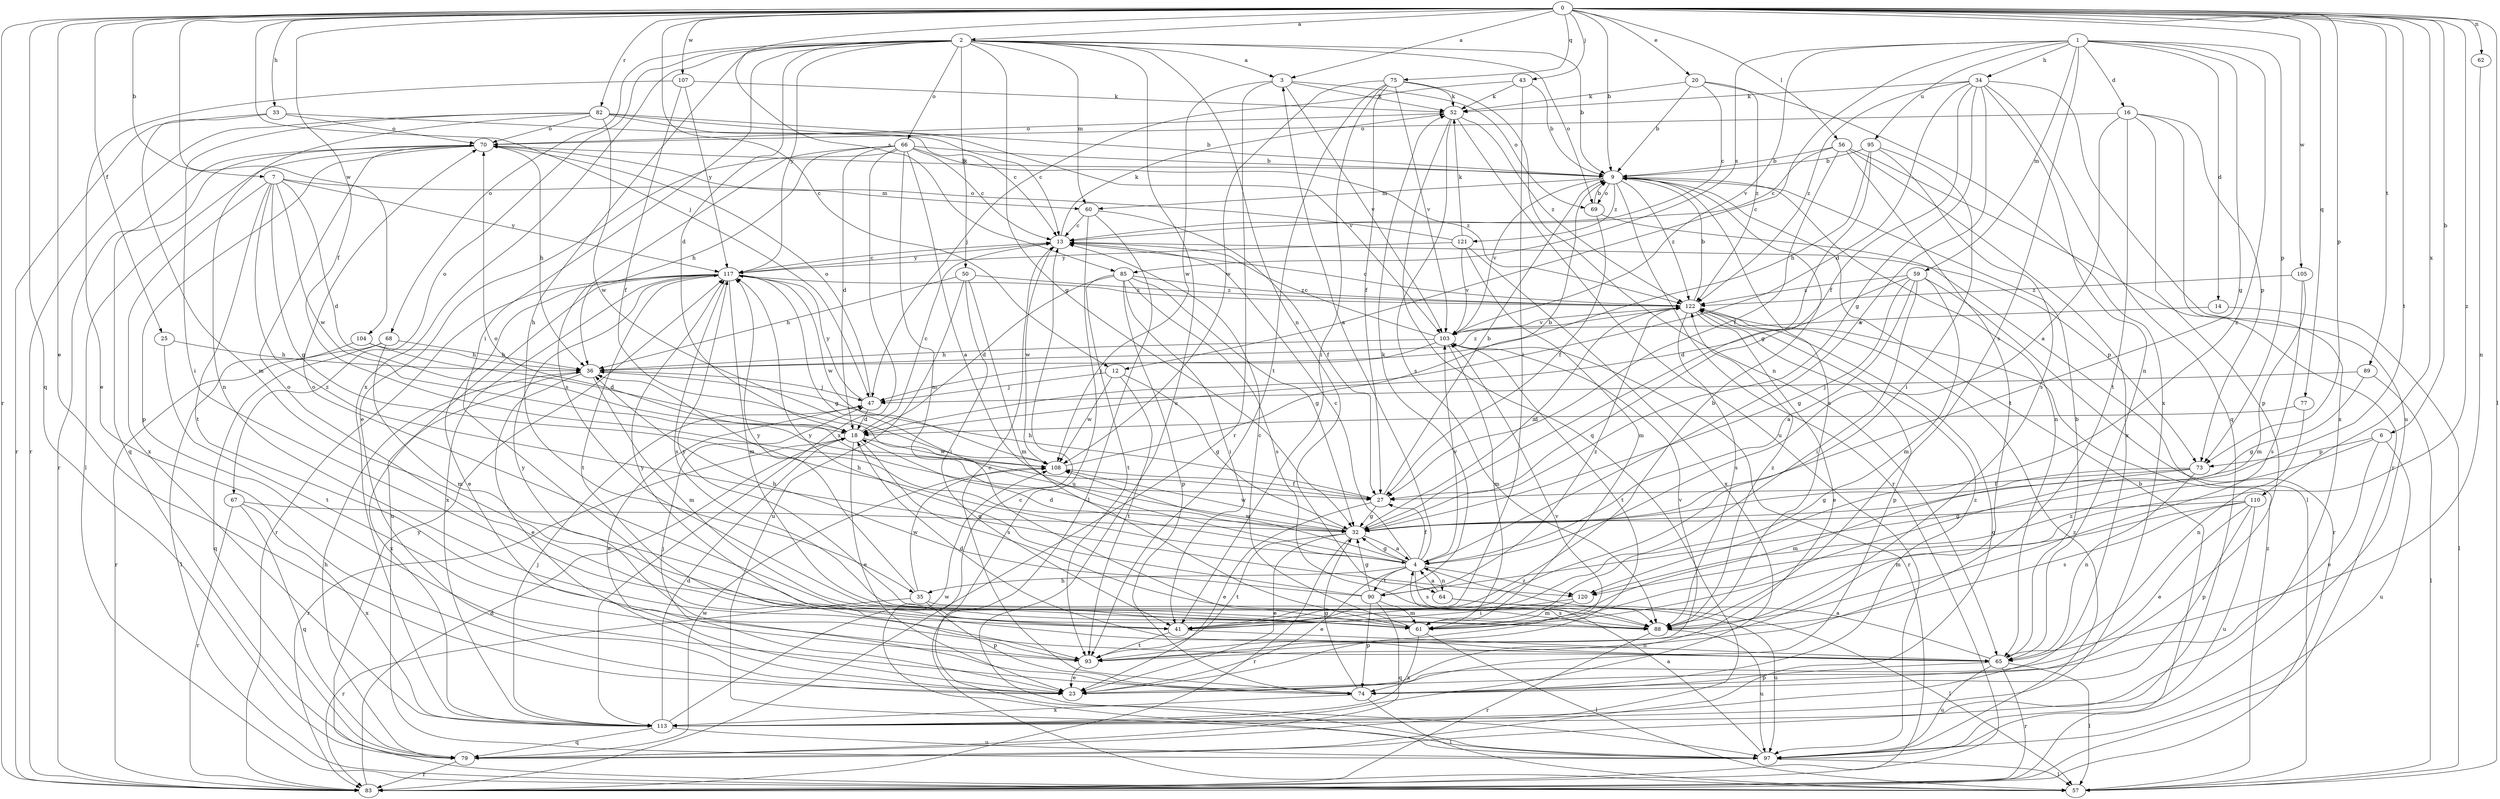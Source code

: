 strict digraph  {
0;
1;
2;
3;
4;
6;
7;
9;
12;
13;
14;
16;
18;
20;
23;
25;
27;
32;
33;
34;
35;
36;
41;
43;
47;
50;
52;
56;
57;
59;
60;
61;
62;
64;
65;
66;
67;
68;
69;
70;
73;
74;
75;
77;
79;
82;
83;
85;
88;
89;
90;
93;
95;
97;
103;
104;
105;
107;
108;
110;
113;
117;
120;
121;
122;
0 -> 2  [label=a];
0 -> 3  [label=a];
0 -> 6  [label=b];
0 -> 7  [label=b];
0 -> 9  [label=b];
0 -> 12  [label=c];
0 -> 20  [label=e];
0 -> 23  [label=e];
0 -> 25  [label=f];
0 -> 27  [label=f];
0 -> 33  [label=h];
0 -> 43  [label=j];
0 -> 47  [label=j];
0 -> 56  [label=l];
0 -> 57  [label=l];
0 -> 62  [label=n];
0 -> 73  [label=p];
0 -> 75  [label=q];
0 -> 77  [label=q];
0 -> 79  [label=q];
0 -> 82  [label=r];
0 -> 83  [label=r];
0 -> 85  [label=s];
0 -> 89  [label=t];
0 -> 90  [label=t];
0 -> 104  [label=w];
0 -> 105  [label=w];
0 -> 107  [label=w];
0 -> 110  [label=x];
0 -> 120  [label=z];
1 -> 12  [label=c];
1 -> 14  [label=d];
1 -> 16  [label=d];
1 -> 32  [label=g];
1 -> 34  [label=h];
1 -> 59  [label=m];
1 -> 73  [label=p];
1 -> 85  [label=s];
1 -> 88  [label=s];
1 -> 95  [label=u];
1 -> 103  [label=v];
1 -> 120  [label=z];
2 -> 3  [label=a];
2 -> 9  [label=b];
2 -> 18  [label=d];
2 -> 32  [label=g];
2 -> 35  [label=h];
2 -> 41  [label=i];
2 -> 50  [label=k];
2 -> 60  [label=m];
2 -> 64  [label=n];
2 -> 66  [label=o];
2 -> 67  [label=o];
2 -> 68  [label=o];
2 -> 69  [label=o];
2 -> 97  [label=u];
2 -> 113  [label=x];
2 -> 117  [label=y];
3 -> 52  [label=k];
3 -> 69  [label=o];
3 -> 83  [label=r];
3 -> 103  [label=v];
3 -> 108  [label=w];
4 -> 3  [label=a];
4 -> 13  [label=c];
4 -> 18  [label=d];
4 -> 23  [label=e];
4 -> 27  [label=f];
4 -> 32  [label=g];
4 -> 35  [label=h];
4 -> 36  [label=h];
4 -> 64  [label=n];
4 -> 88  [label=s];
4 -> 90  [label=t];
4 -> 103  [label=v];
4 -> 108  [label=w];
4 -> 120  [label=z];
6 -> 23  [label=e];
6 -> 73  [label=p];
6 -> 97  [label=u];
6 -> 120  [label=z];
7 -> 18  [label=d];
7 -> 32  [label=g];
7 -> 60  [label=m];
7 -> 93  [label=t];
7 -> 108  [label=w];
7 -> 113  [label=x];
7 -> 117  [label=y];
7 -> 120  [label=z];
9 -> 60  [label=m];
9 -> 65  [label=n];
9 -> 69  [label=o];
9 -> 83  [label=r];
9 -> 88  [label=s];
9 -> 103  [label=v];
9 -> 121  [label=z];
9 -> 122  [label=z];
12 -> 32  [label=g];
12 -> 47  [label=j];
12 -> 93  [label=t];
12 -> 108  [label=w];
13 -> 52  [label=k];
13 -> 73  [label=p];
13 -> 108  [label=w];
13 -> 117  [label=y];
14 -> 57  [label=l];
14 -> 103  [label=v];
16 -> 4  [label=a];
16 -> 70  [label=o];
16 -> 73  [label=p];
16 -> 74  [label=p];
16 -> 93  [label=t];
16 -> 113  [label=x];
18 -> 13  [label=c];
18 -> 23  [label=e];
18 -> 83  [label=r];
18 -> 88  [label=s];
18 -> 108  [label=w];
20 -> 9  [label=b];
20 -> 13  [label=c];
20 -> 52  [label=k];
20 -> 113  [label=x];
20 -> 122  [label=z];
23 -> 103  [label=v];
25 -> 36  [label=h];
25 -> 93  [label=t];
27 -> 9  [label=b];
27 -> 23  [label=e];
27 -> 32  [label=g];
27 -> 36  [label=h];
32 -> 4  [label=a];
32 -> 23  [label=e];
32 -> 70  [label=o];
32 -> 83  [label=r];
32 -> 93  [label=t];
32 -> 108  [label=w];
32 -> 122  [label=z];
33 -> 13  [label=c];
33 -> 61  [label=m];
33 -> 70  [label=o];
33 -> 83  [label=r];
34 -> 4  [label=a];
34 -> 18  [label=d];
34 -> 27  [label=f];
34 -> 32  [label=g];
34 -> 52  [label=k];
34 -> 65  [label=n];
34 -> 79  [label=q];
34 -> 97  [label=u];
34 -> 122  [label=z];
35 -> 74  [label=p];
35 -> 83  [label=r];
35 -> 88  [label=s];
35 -> 108  [label=w];
35 -> 117  [label=y];
36 -> 23  [label=e];
36 -> 47  [label=j];
36 -> 61  [label=m];
36 -> 113  [label=x];
36 -> 122  [label=z];
41 -> 9  [label=b];
41 -> 65  [label=n];
41 -> 70  [label=o];
41 -> 93  [label=t];
43 -> 9  [label=b];
43 -> 41  [label=i];
43 -> 47  [label=j];
43 -> 52  [label=k];
47 -> 18  [label=d];
47 -> 23  [label=e];
47 -> 70  [label=o];
47 -> 117  [label=y];
50 -> 36  [label=h];
50 -> 41  [label=i];
50 -> 61  [label=m];
50 -> 97  [label=u];
50 -> 122  [label=z];
52 -> 70  [label=o];
52 -> 79  [label=q];
52 -> 88  [label=s];
52 -> 97  [label=u];
52 -> 122  [label=z];
56 -> 9  [label=b];
56 -> 13  [label=c];
56 -> 27  [label=f];
56 -> 83  [label=r];
56 -> 93  [label=t];
56 -> 113  [label=x];
57 -> 117  [label=y];
57 -> 122  [label=z];
59 -> 4  [label=a];
59 -> 18  [label=d];
59 -> 32  [label=g];
59 -> 41  [label=i];
59 -> 61  [label=m];
59 -> 83  [label=r];
59 -> 122  [label=z];
60 -> 13  [label=c];
60 -> 27  [label=f];
60 -> 57  [label=l];
60 -> 97  [label=u];
61 -> 13  [label=c];
61 -> 57  [label=l];
61 -> 113  [label=x];
62 -> 65  [label=n];
64 -> 4  [label=a];
64 -> 57  [label=l];
64 -> 97  [label=u];
65 -> 4  [label=a];
65 -> 9  [label=b];
65 -> 18  [label=d];
65 -> 57  [label=l];
65 -> 74  [label=p];
65 -> 83  [label=r];
65 -> 97  [label=u];
65 -> 117  [label=y];
66 -> 4  [label=a];
66 -> 9  [label=b];
66 -> 13  [label=c];
66 -> 18  [label=d];
66 -> 23  [label=e];
66 -> 36  [label=h];
66 -> 61  [label=m];
66 -> 88  [label=s];
66 -> 113  [label=x];
66 -> 122  [label=z];
67 -> 32  [label=g];
67 -> 79  [label=q];
67 -> 83  [label=r];
67 -> 113  [label=x];
68 -> 36  [label=h];
68 -> 61  [label=m];
68 -> 79  [label=q];
68 -> 83  [label=r];
69 -> 9  [label=b];
69 -> 27  [label=f];
69 -> 57  [label=l];
70 -> 9  [label=b];
70 -> 36  [label=h];
70 -> 57  [label=l];
70 -> 74  [label=p];
70 -> 79  [label=q];
70 -> 83  [label=r];
73 -> 27  [label=f];
73 -> 32  [label=g];
73 -> 61  [label=m];
73 -> 65  [label=n];
74 -> 13  [label=c];
74 -> 32  [label=g];
74 -> 47  [label=j];
74 -> 57  [label=l];
74 -> 113  [label=x];
74 -> 122  [label=z];
75 -> 27  [label=f];
75 -> 41  [label=i];
75 -> 52  [label=k];
75 -> 65  [label=n];
75 -> 93  [label=t];
75 -> 103  [label=v];
75 -> 108  [label=w];
77 -> 18  [label=d];
77 -> 65  [label=n];
79 -> 36  [label=h];
79 -> 83  [label=r];
79 -> 108  [label=w];
82 -> 9  [label=b];
82 -> 13  [label=c];
82 -> 41  [label=i];
82 -> 65  [label=n];
82 -> 70  [label=o];
82 -> 83  [label=r];
82 -> 103  [label=v];
82 -> 108  [label=w];
83 -> 9  [label=b];
83 -> 18  [label=d];
85 -> 18  [label=d];
85 -> 32  [label=g];
85 -> 41  [label=i];
85 -> 74  [label=p];
85 -> 88  [label=s];
85 -> 93  [label=t];
85 -> 122  [label=z];
88 -> 70  [label=o];
88 -> 83  [label=r];
88 -> 97  [label=u];
88 -> 117  [label=y];
88 -> 122  [label=z];
89 -> 32  [label=g];
89 -> 47  [label=j];
89 -> 57  [label=l];
90 -> 32  [label=g];
90 -> 36  [label=h];
90 -> 52  [label=k];
90 -> 61  [label=m];
90 -> 74  [label=p];
90 -> 79  [label=q];
90 -> 117  [label=y];
90 -> 122  [label=z];
93 -> 23  [label=e];
93 -> 103  [label=v];
93 -> 117  [label=y];
95 -> 9  [label=b];
95 -> 32  [label=g];
95 -> 36  [label=h];
95 -> 41  [label=i];
95 -> 88  [label=s];
97 -> 4  [label=a];
97 -> 13  [label=c];
97 -> 57  [label=l];
97 -> 122  [label=z];
103 -> 13  [label=c];
103 -> 36  [label=h];
103 -> 47  [label=j];
103 -> 61  [label=m];
103 -> 83  [label=r];
103 -> 93  [label=t];
104 -> 18  [label=d];
104 -> 36  [label=h];
104 -> 57  [label=l];
105 -> 61  [label=m];
105 -> 88  [label=s];
105 -> 122  [label=z];
107 -> 23  [label=e];
107 -> 27  [label=f];
107 -> 52  [label=k];
107 -> 117  [label=y];
108 -> 9  [label=b];
108 -> 27  [label=f];
110 -> 23  [label=e];
110 -> 32  [label=g];
110 -> 61  [label=m];
110 -> 74  [label=p];
110 -> 88  [label=s];
110 -> 97  [label=u];
113 -> 18  [label=d];
113 -> 47  [label=j];
113 -> 79  [label=q];
113 -> 97  [label=u];
113 -> 108  [label=w];
117 -> 13  [label=c];
117 -> 23  [label=e];
117 -> 32  [label=g];
117 -> 61  [label=m];
117 -> 83  [label=r];
117 -> 88  [label=s];
117 -> 93  [label=t];
117 -> 97  [label=u];
117 -> 108  [label=w];
117 -> 113  [label=x];
117 -> 122  [label=z];
120 -> 41  [label=i];
120 -> 61  [label=m];
121 -> 52  [label=k];
121 -> 61  [label=m];
121 -> 70  [label=o];
121 -> 103  [label=v];
121 -> 113  [label=x];
121 -> 117  [label=y];
122 -> 9  [label=b];
122 -> 13  [label=c];
122 -> 23  [label=e];
122 -> 74  [label=p];
122 -> 79  [label=q];
122 -> 88  [label=s];
122 -> 103  [label=v];
}
